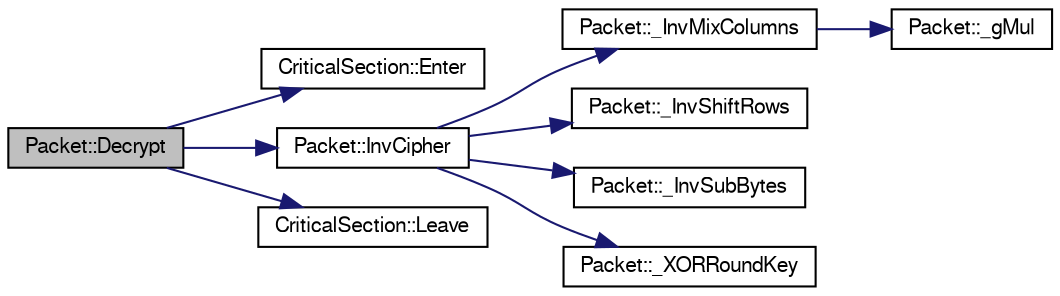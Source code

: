 digraph G
{
  edge [fontname="FreeSans",fontsize="10",labelfontname="FreeSans",labelfontsize="10"];
  node [fontname="FreeSans",fontsize="10",shape=record];
  rankdir=LR;
  Node1 [label="Packet::Decrypt",height=0.2,width=0.4,color="black", fillcolor="grey75", style="filled" fontcolor="black"];
  Node1 -> Node2 [color="midnightblue",fontsize="10",style="solid"];
  Node2 [label="CriticalSection::Enter",height=0.2,width=0.4,color="black", fillcolor="white", style="filled",URL="$class_critical_section.html#a509be5342b2f07ae06e1af5d9e08b871"];
  Node1 -> Node3 [color="midnightblue",fontsize="10",style="solid"];
  Node3 [label="Packet::InvCipher",height=0.2,width=0.4,color="black", fillcolor="white", style="filled",URL="$class_packet.html#a9d0ad6ff35f95af7aa0decf12f8904da"];
  Node3 -> Node4 [color="midnightblue",fontsize="10",style="solid"];
  Node4 [label="Packet::_InvMixColumns",height=0.2,width=0.4,color="black", fillcolor="white", style="filled",URL="$class_packet.html#a4541689f2b22ad33ee10cbc5af267a0b"];
  Node4 -> Node5 [color="midnightblue",fontsize="10",style="solid"];
  Node5 [label="Packet::_gMul",height=0.2,width=0.4,color="black", fillcolor="white", style="filled",URL="$class_packet.html#ae2880e47fb958abeb1f4962b83e6276d"];
  Node3 -> Node6 [color="midnightblue",fontsize="10",style="solid"];
  Node6 [label="Packet::_InvShiftRows",height=0.2,width=0.4,color="black", fillcolor="white", style="filled",URL="$class_packet.html#af77aa4a8c2548c04734fcc0754d07867"];
  Node3 -> Node7 [color="midnightblue",fontsize="10",style="solid"];
  Node7 [label="Packet::_InvSubBytes",height=0.2,width=0.4,color="black", fillcolor="white", style="filled",URL="$class_packet.html#a0fe9e896e131b44ba51251e5c3da9e75"];
  Node3 -> Node8 [color="midnightblue",fontsize="10",style="solid"];
  Node8 [label="Packet::_XORRoundKey",height=0.2,width=0.4,color="black", fillcolor="white", style="filled",URL="$class_packet.html#a84e5482972722419c55ed281a30971ea"];
  Node1 -> Node9 [color="midnightblue",fontsize="10",style="solid"];
  Node9 [label="CriticalSection::Leave",height=0.2,width=0.4,color="black", fillcolor="white", style="filled",URL="$class_critical_section.html#a6fa0931385f066492f31fc98e3fca657"];
}
